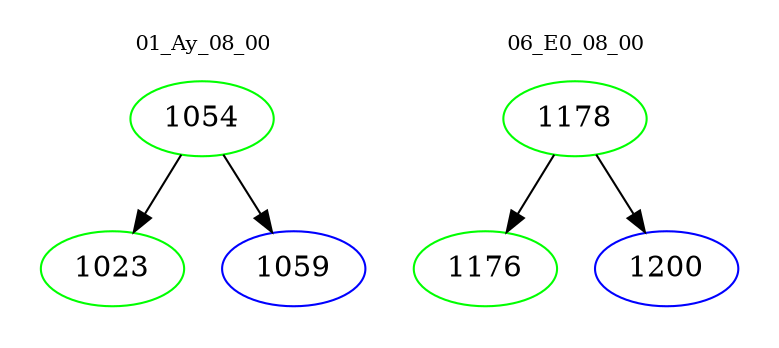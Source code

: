 digraph{
subgraph cluster_0 {
color = white
label = "01_Ay_08_00";
fontsize=10;
T0_1054 [label="1054", color="green"]
T0_1054 -> T0_1023 [color="black"]
T0_1023 [label="1023", color="green"]
T0_1054 -> T0_1059 [color="black"]
T0_1059 [label="1059", color="blue"]
}
subgraph cluster_1 {
color = white
label = "06_E0_08_00";
fontsize=10;
T1_1178 [label="1178", color="green"]
T1_1178 -> T1_1176 [color="black"]
T1_1176 [label="1176", color="green"]
T1_1178 -> T1_1200 [color="black"]
T1_1200 [label="1200", color="blue"]
}
}
